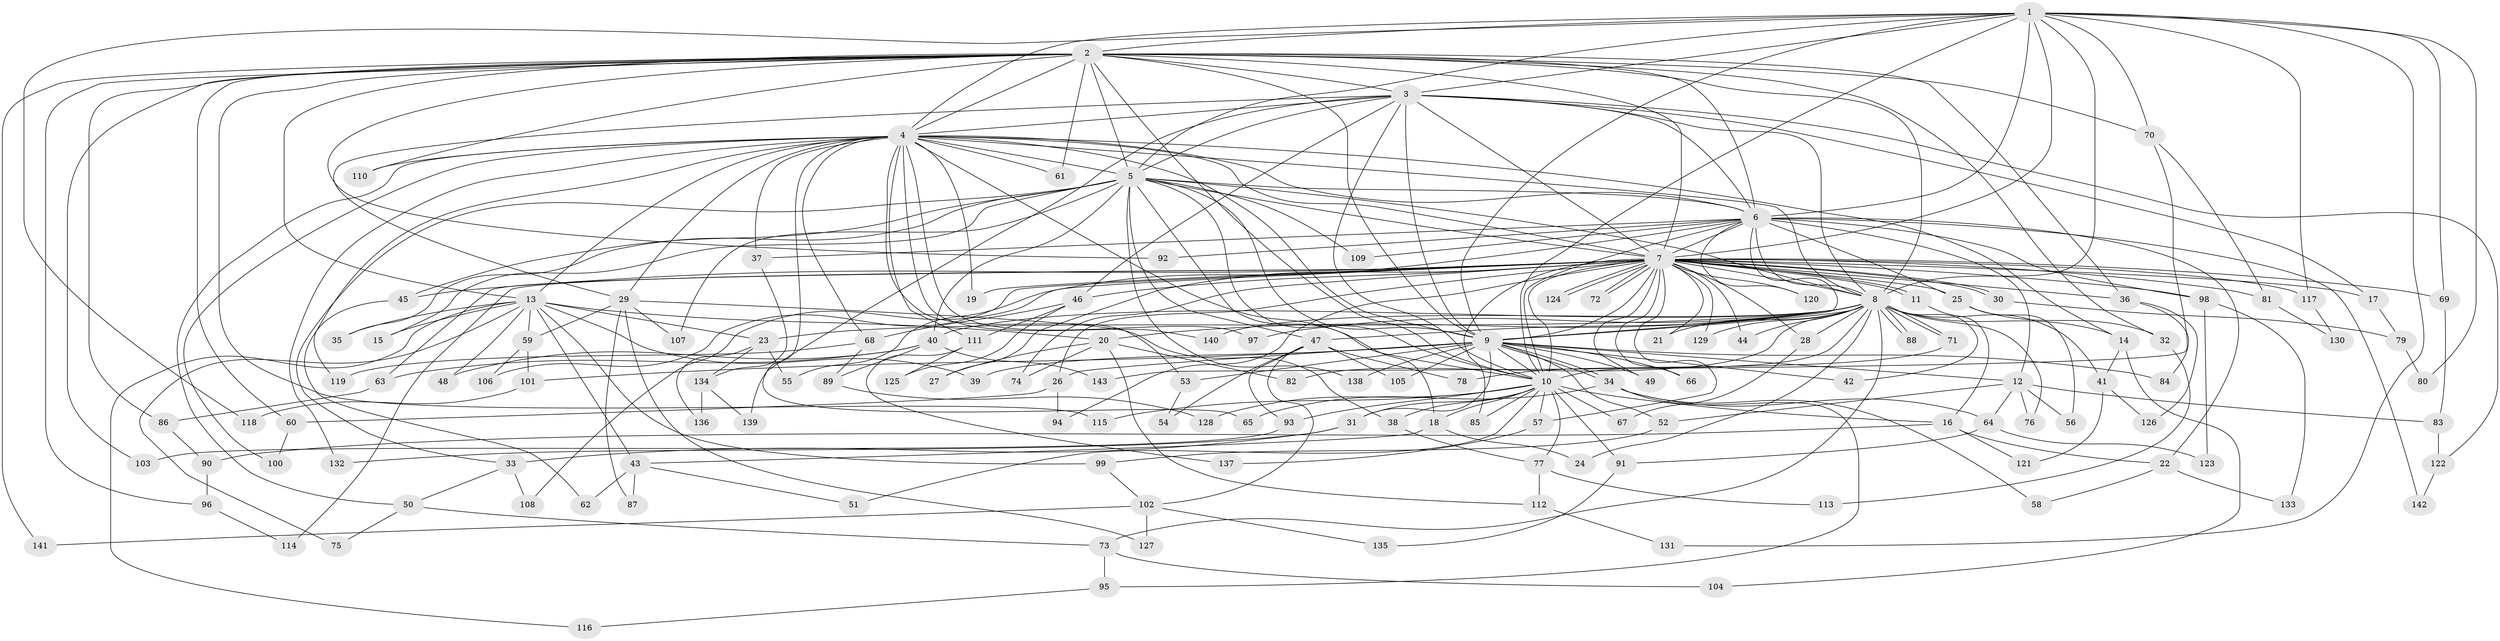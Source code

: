 // Generated by graph-tools (version 1.1) at 2025/14/03/09/25 04:14:00]
// undirected, 143 vertices, 311 edges
graph export_dot {
graph [start="1"]
  node [color=gray90,style=filled];
  1;
  2;
  3;
  4;
  5;
  6;
  7;
  8;
  9;
  10;
  11;
  12;
  13;
  14;
  15;
  16;
  17;
  18;
  19;
  20;
  21;
  22;
  23;
  24;
  25;
  26;
  27;
  28;
  29;
  30;
  31;
  32;
  33;
  34;
  35;
  36;
  37;
  38;
  39;
  40;
  41;
  42;
  43;
  44;
  45;
  46;
  47;
  48;
  49;
  50;
  51;
  52;
  53;
  54;
  55;
  56;
  57;
  58;
  59;
  60;
  61;
  62;
  63;
  64;
  65;
  66;
  67;
  68;
  69;
  70;
  71;
  72;
  73;
  74;
  75;
  76;
  77;
  78;
  79;
  80;
  81;
  82;
  83;
  84;
  85;
  86;
  87;
  88;
  89;
  90;
  91;
  92;
  93;
  94;
  95;
  96;
  97;
  98;
  99;
  100;
  101;
  102;
  103;
  104;
  105;
  106;
  107;
  108;
  109;
  110;
  111;
  112;
  113;
  114;
  115;
  116;
  117;
  118;
  119;
  120;
  121;
  122;
  123;
  124;
  125;
  126;
  127;
  128;
  129;
  130;
  131;
  132;
  133;
  134;
  135;
  136;
  137;
  138;
  139;
  140;
  141;
  142;
  143;
  1 -- 2;
  1 -- 3;
  1 -- 4;
  1 -- 5;
  1 -- 6;
  1 -- 7;
  1 -- 8;
  1 -- 9;
  1 -- 10;
  1 -- 69;
  1 -- 70;
  1 -- 80;
  1 -- 117;
  1 -- 118;
  1 -- 131;
  2 -- 3;
  2 -- 4;
  2 -- 5;
  2 -- 6;
  2 -- 7;
  2 -- 8;
  2 -- 9;
  2 -- 10;
  2 -- 13;
  2 -- 32;
  2 -- 36;
  2 -- 60;
  2 -- 61;
  2 -- 70;
  2 -- 86;
  2 -- 92;
  2 -- 96;
  2 -- 103;
  2 -- 110;
  2 -- 115;
  2 -- 141;
  3 -- 4;
  3 -- 5;
  3 -- 6;
  3 -- 7;
  3 -- 8;
  3 -- 9;
  3 -- 10;
  3 -- 17;
  3 -- 29;
  3 -- 46;
  3 -- 122;
  3 -- 139;
  4 -- 5;
  4 -- 6;
  4 -- 7;
  4 -- 8;
  4 -- 9;
  4 -- 10;
  4 -- 13;
  4 -- 14;
  4 -- 19;
  4 -- 29;
  4 -- 37;
  4 -- 50;
  4 -- 53;
  4 -- 61;
  4 -- 65;
  4 -- 68;
  4 -- 97;
  4 -- 100;
  4 -- 110;
  4 -- 111;
  4 -- 119;
  4 -- 132;
  4 -- 140;
  5 -- 6;
  5 -- 7;
  5 -- 8;
  5 -- 9;
  5 -- 10;
  5 -- 15;
  5 -- 18;
  5 -- 33;
  5 -- 35;
  5 -- 40;
  5 -- 45;
  5 -- 47;
  5 -- 107;
  5 -- 109;
  5 -- 138;
  6 -- 7;
  6 -- 8;
  6 -- 9;
  6 -- 10;
  6 -- 12;
  6 -- 22;
  6 -- 25;
  6 -- 37;
  6 -- 55;
  6 -- 92;
  6 -- 98;
  6 -- 109;
  6 -- 120;
  6 -- 142;
  7 -- 8;
  7 -- 9;
  7 -- 10;
  7 -- 11;
  7 -- 11;
  7 -- 17;
  7 -- 19;
  7 -- 21;
  7 -- 25;
  7 -- 26;
  7 -- 27;
  7 -- 28;
  7 -- 30;
  7 -- 30;
  7 -- 36;
  7 -- 44;
  7 -- 45;
  7 -- 46;
  7 -- 49;
  7 -- 57;
  7 -- 63;
  7 -- 66;
  7 -- 69;
  7 -- 72;
  7 -- 72;
  7 -- 74;
  7 -- 81;
  7 -- 85;
  7 -- 94;
  7 -- 98;
  7 -- 106;
  7 -- 108;
  7 -- 114;
  7 -- 117;
  7 -- 120;
  7 -- 124;
  7 -- 124;
  7 -- 129;
  8 -- 9;
  8 -- 10;
  8 -- 14;
  8 -- 20;
  8 -- 21;
  8 -- 23;
  8 -- 24;
  8 -- 28;
  8 -- 40;
  8 -- 41;
  8 -- 42;
  8 -- 44;
  8 -- 47;
  8 -- 71;
  8 -- 71;
  8 -- 73;
  8 -- 76;
  8 -- 82;
  8 -- 88;
  8 -- 88;
  8 -- 97;
  8 -- 129;
  8 -- 140;
  9 -- 10;
  9 -- 12;
  9 -- 26;
  9 -- 31;
  9 -- 34;
  9 -- 34;
  9 -- 39;
  9 -- 42;
  9 -- 49;
  9 -- 52;
  9 -- 53;
  9 -- 66;
  9 -- 84;
  9 -- 101;
  9 -- 105;
  9 -- 138;
  10 -- 16;
  10 -- 18;
  10 -- 31;
  10 -- 38;
  10 -- 51;
  10 -- 57;
  10 -- 67;
  10 -- 77;
  10 -- 85;
  10 -- 91;
  10 -- 93;
  10 -- 115;
  10 -- 128;
  11 -- 16;
  12 -- 52;
  12 -- 56;
  12 -- 64;
  12 -- 76;
  12 -- 83;
  13 -- 15;
  13 -- 20;
  13 -- 23;
  13 -- 35;
  13 -- 39;
  13 -- 43;
  13 -- 48;
  13 -- 59;
  13 -- 75;
  13 -- 99;
  13 -- 116;
  14 -- 41;
  14 -- 104;
  16 -- 22;
  16 -- 90;
  16 -- 121;
  17 -- 79;
  18 -- 24;
  18 -- 43;
  20 -- 27;
  20 -- 74;
  20 -- 82;
  20 -- 112;
  22 -- 58;
  22 -- 133;
  23 -- 55;
  23 -- 134;
  23 -- 136;
  25 -- 32;
  25 -- 56;
  26 -- 60;
  26 -- 94;
  28 -- 67;
  29 -- 38;
  29 -- 59;
  29 -- 87;
  29 -- 107;
  29 -- 127;
  30 -- 79;
  31 -- 33;
  31 -- 132;
  32 -- 113;
  33 -- 50;
  33 -- 108;
  34 -- 58;
  34 -- 64;
  34 -- 65;
  34 -- 95;
  36 -- 84;
  36 -- 126;
  37 -- 134;
  38 -- 77;
  40 -- 48;
  40 -- 63;
  40 -- 89;
  40 -- 143;
  41 -- 121;
  41 -- 126;
  43 -- 51;
  43 -- 62;
  43 -- 87;
  45 -- 62;
  46 -- 68;
  46 -- 111;
  46 -- 125;
  47 -- 54;
  47 -- 78;
  47 -- 93;
  47 -- 102;
  47 -- 105;
  50 -- 73;
  50 -- 75;
  52 -- 99;
  53 -- 54;
  57 -- 137;
  59 -- 101;
  59 -- 106;
  60 -- 100;
  63 -- 86;
  64 -- 91;
  64 -- 123;
  68 -- 89;
  68 -- 119;
  69 -- 83;
  70 -- 81;
  70 -- 143;
  71 -- 78;
  73 -- 95;
  73 -- 104;
  77 -- 112;
  77 -- 113;
  79 -- 80;
  81 -- 130;
  83 -- 122;
  86 -- 90;
  89 -- 128;
  90 -- 96;
  91 -- 135;
  93 -- 103;
  95 -- 116;
  96 -- 114;
  98 -- 123;
  98 -- 133;
  99 -- 102;
  101 -- 118;
  102 -- 127;
  102 -- 135;
  102 -- 141;
  111 -- 125;
  111 -- 137;
  112 -- 131;
  117 -- 130;
  122 -- 142;
  134 -- 136;
  134 -- 139;
}
